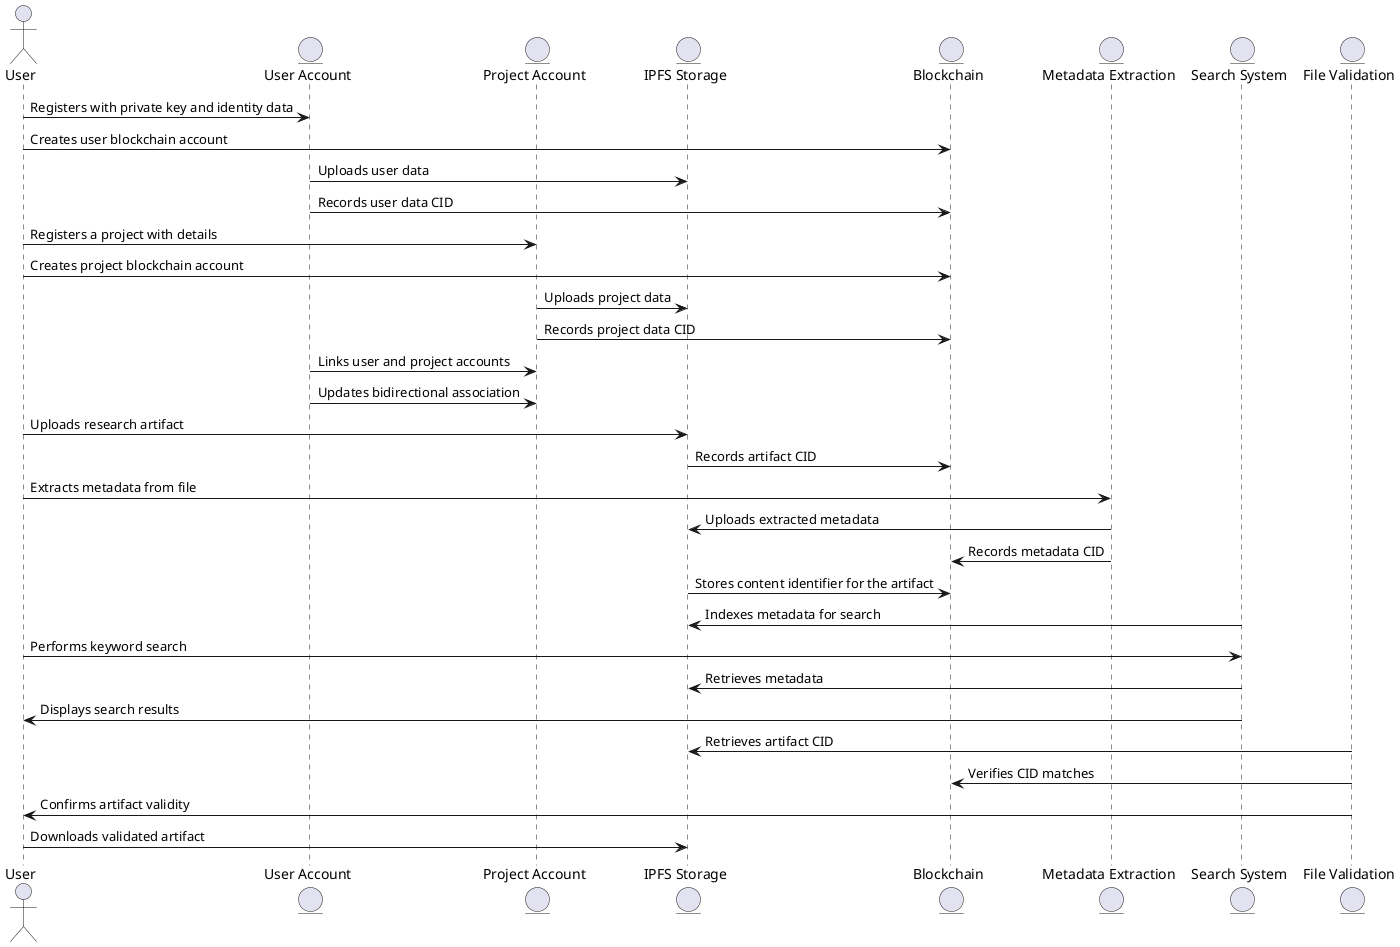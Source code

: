 @startuml

actor User
entity "User Account" as UserAccount
entity "Project Account" as ProjectAccount
entity "IPFS Storage" as IPFS
entity "Blockchain" as Blockchain
entity "Metadata Extraction" as MetadataExtraction
entity "Search System" as SearchSystem
entity "File Validation" as FileValidation

User -> UserAccount : Registers with private key and identity data
User -> Blockchain : Creates user blockchain account
UserAccount -> IPFS : Uploads user data
UserAccount -> Blockchain : Records user data CID
User -> ProjectAccount : Registers a project with details
User -> Blockchain : Creates project blockchain account
ProjectAccount -> IPFS : Uploads project data
ProjectAccount -> Blockchain : Records project data CID
UserAccount -> ProjectAccount : Links user and project accounts
UserAccount -> ProjectAccount : Updates bidirectional association

User -> IPFS : Uploads research artifact
IPFS -> Blockchain : Records artifact CID
User -> MetadataExtraction : Extracts metadata from file
MetadataExtraction -> IPFS : Uploads extracted metadata
MetadataExtraction -> Blockchain : Records metadata CID
IPFS -> Blockchain : Stores content identifier for the artifact
SearchSystem -> IPFS : Indexes metadata for search
User -> SearchSystem : Performs keyword search
SearchSystem -> IPFS : Retrieves metadata
SearchSystem -> User : Displays search results

FileValidation -> IPFS : Retrieves artifact CID
FileValidation -> Blockchain : Verifies CID matches
FileValidation -> User : Confirms artifact validity
User -> IPFS : Downloads validated artifact

@enduml